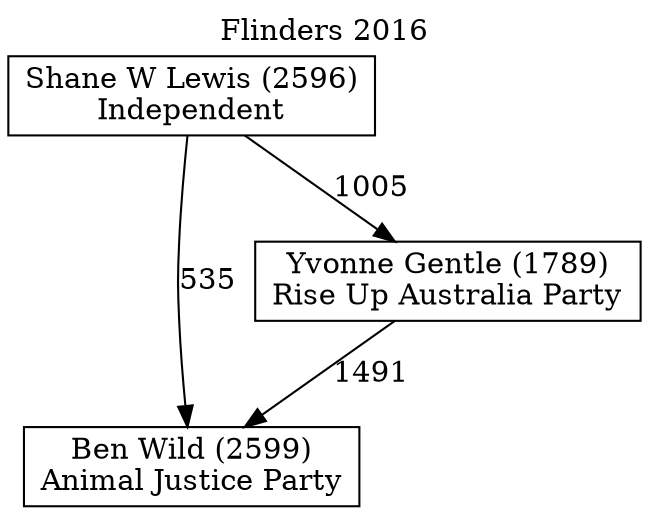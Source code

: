 // House preference flow
digraph "Ben Wild (2599)_Flinders_2016" {
	graph [label="Flinders 2016" labelloc=t mclimit=10]
	node [shape=box]
	"Ben Wild (2599)" [label="Ben Wild (2599)
Animal Justice Party"]
	"Shane W Lewis (2596)" [label="Shane W Lewis (2596)
Independent"]
	"Yvonne Gentle (1789)" [label="Yvonne Gentle (1789)
Rise Up Australia Party"]
	"Yvonne Gentle (1789)" -> "Ben Wild (2599)" [label=1491]
	"Shane W Lewis (2596)" -> "Ben Wild (2599)" [label=535]
	"Shane W Lewis (2596)" -> "Yvonne Gentle (1789)" [label=1005]
}
